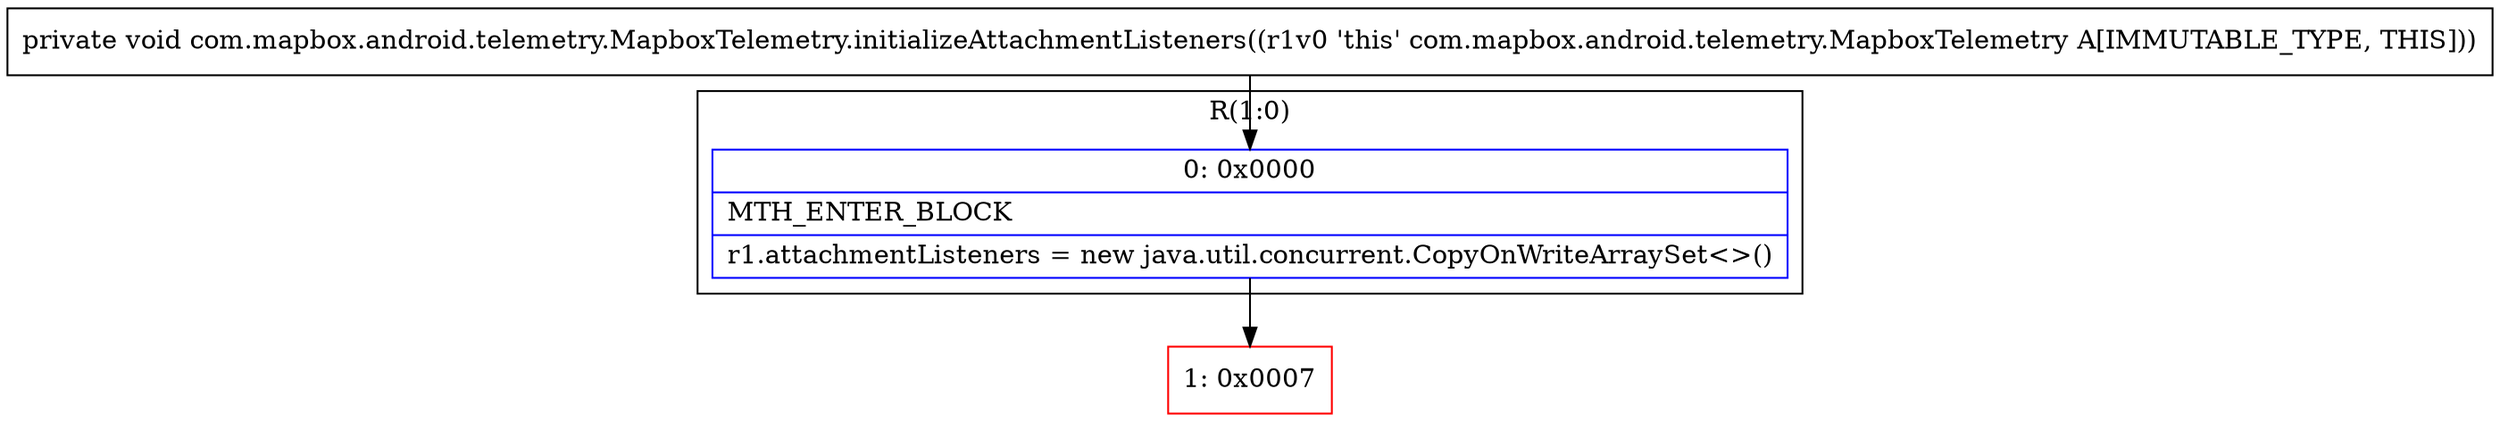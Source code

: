 digraph "CFG forcom.mapbox.android.telemetry.MapboxTelemetry.initializeAttachmentListeners()V" {
subgraph cluster_Region_600876832 {
label = "R(1:0)";
node [shape=record,color=blue];
Node_0 [shape=record,label="{0\:\ 0x0000|MTH_ENTER_BLOCK\l|r1.attachmentListeners = new java.util.concurrent.CopyOnWriteArraySet\<\>()\l}"];
}
Node_1 [shape=record,color=red,label="{1\:\ 0x0007}"];
MethodNode[shape=record,label="{private void com.mapbox.android.telemetry.MapboxTelemetry.initializeAttachmentListeners((r1v0 'this' com.mapbox.android.telemetry.MapboxTelemetry A[IMMUTABLE_TYPE, THIS])) }"];
MethodNode -> Node_0;
Node_0 -> Node_1;
}


